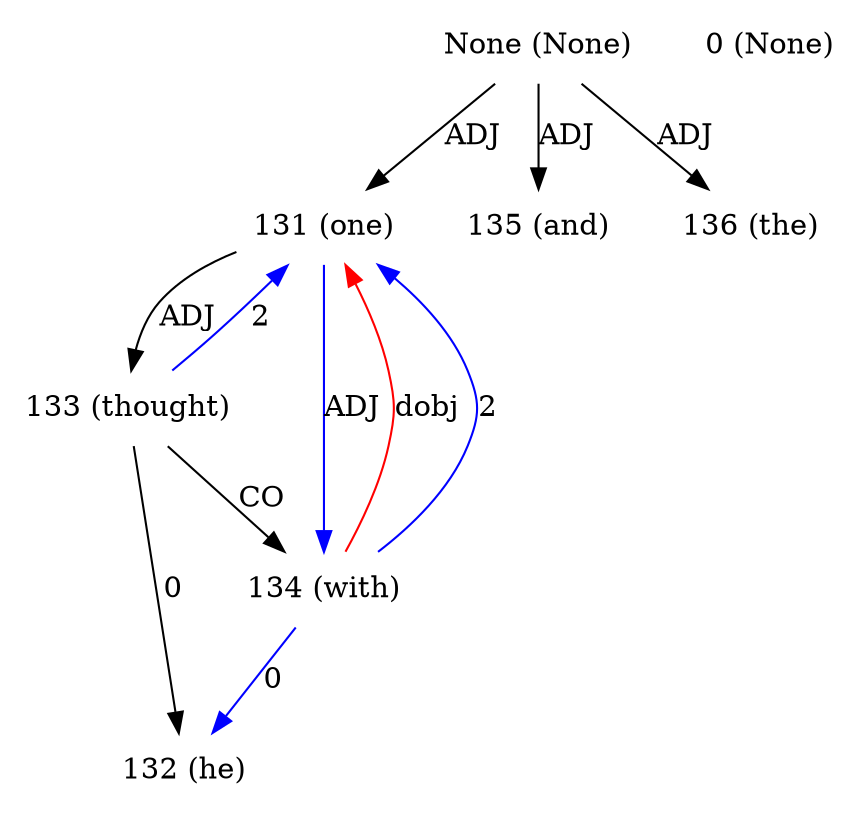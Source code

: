 digraph G{
edge [dir=forward]
node [shape=plaintext]

None [label="None (None)"]
None -> 131 [label="ADJ"]
None -> 135 [label="ADJ"]
None [label="None (None)"]
None -> 136 [label="ADJ"]
0 [label="0 (None)"]
131 [label="131 (one)"]
131 -> 133 [label="ADJ"]
131 -> 134 [label="ADJ", color="blue"]
134 -> 131 [label="dobj", color="red"]
132 [label="132 (he)"]
133 [label="133 (thought)"]
133 -> 132 [label="0"]
133 -> 131 [label="2", color="blue"]
133 -> 134 [label="CO"]
134 [label="134 (with)"]
134 -> 132 [label="0", color="blue"]
134 -> 131 [label="2", color="blue"]
135 [label="135 (and)"]
136 [label="136 (the)"]
}
